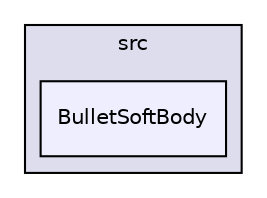 digraph "bullet/bullet-2.82-r2704/src/BulletSoftBody" {
  compound=true
  node [ fontsize="10", fontname="Helvetica"];
  edge [ labelfontsize="10", labelfontname="Helvetica"];
  subgraph clusterdir_68d7f8ba1985e704f0f5f20dc6f517a7 {
    graph [ bgcolor="#ddddee", pencolor="black", label="src" fontname="Helvetica", fontsize="10", URL="dir_68d7f8ba1985e704f0f5f20dc6f517a7.html"]
  dir_229a6c764e50102a42baaededc2a79a9 [shape=box, label="BulletSoftBody", style="filled", fillcolor="#eeeeff", pencolor="black", URL="dir_229a6c764e50102a42baaededc2a79a9.html"];
  }
}
